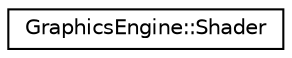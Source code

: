 digraph "Graphical Class Hierarchy"
{
  edge [fontname="Helvetica",fontsize="10",labelfontname="Helvetica",labelfontsize="10"];
  node [fontname="Helvetica",fontsize="10",shape=record];
  rankdir="LR";
  Node0 [label="GraphicsEngine::Shader",height=0.2,width=0.4,color="black", fillcolor="white", style="filled",URL="$class_graphics_engine_1_1_shader.html"];
}
